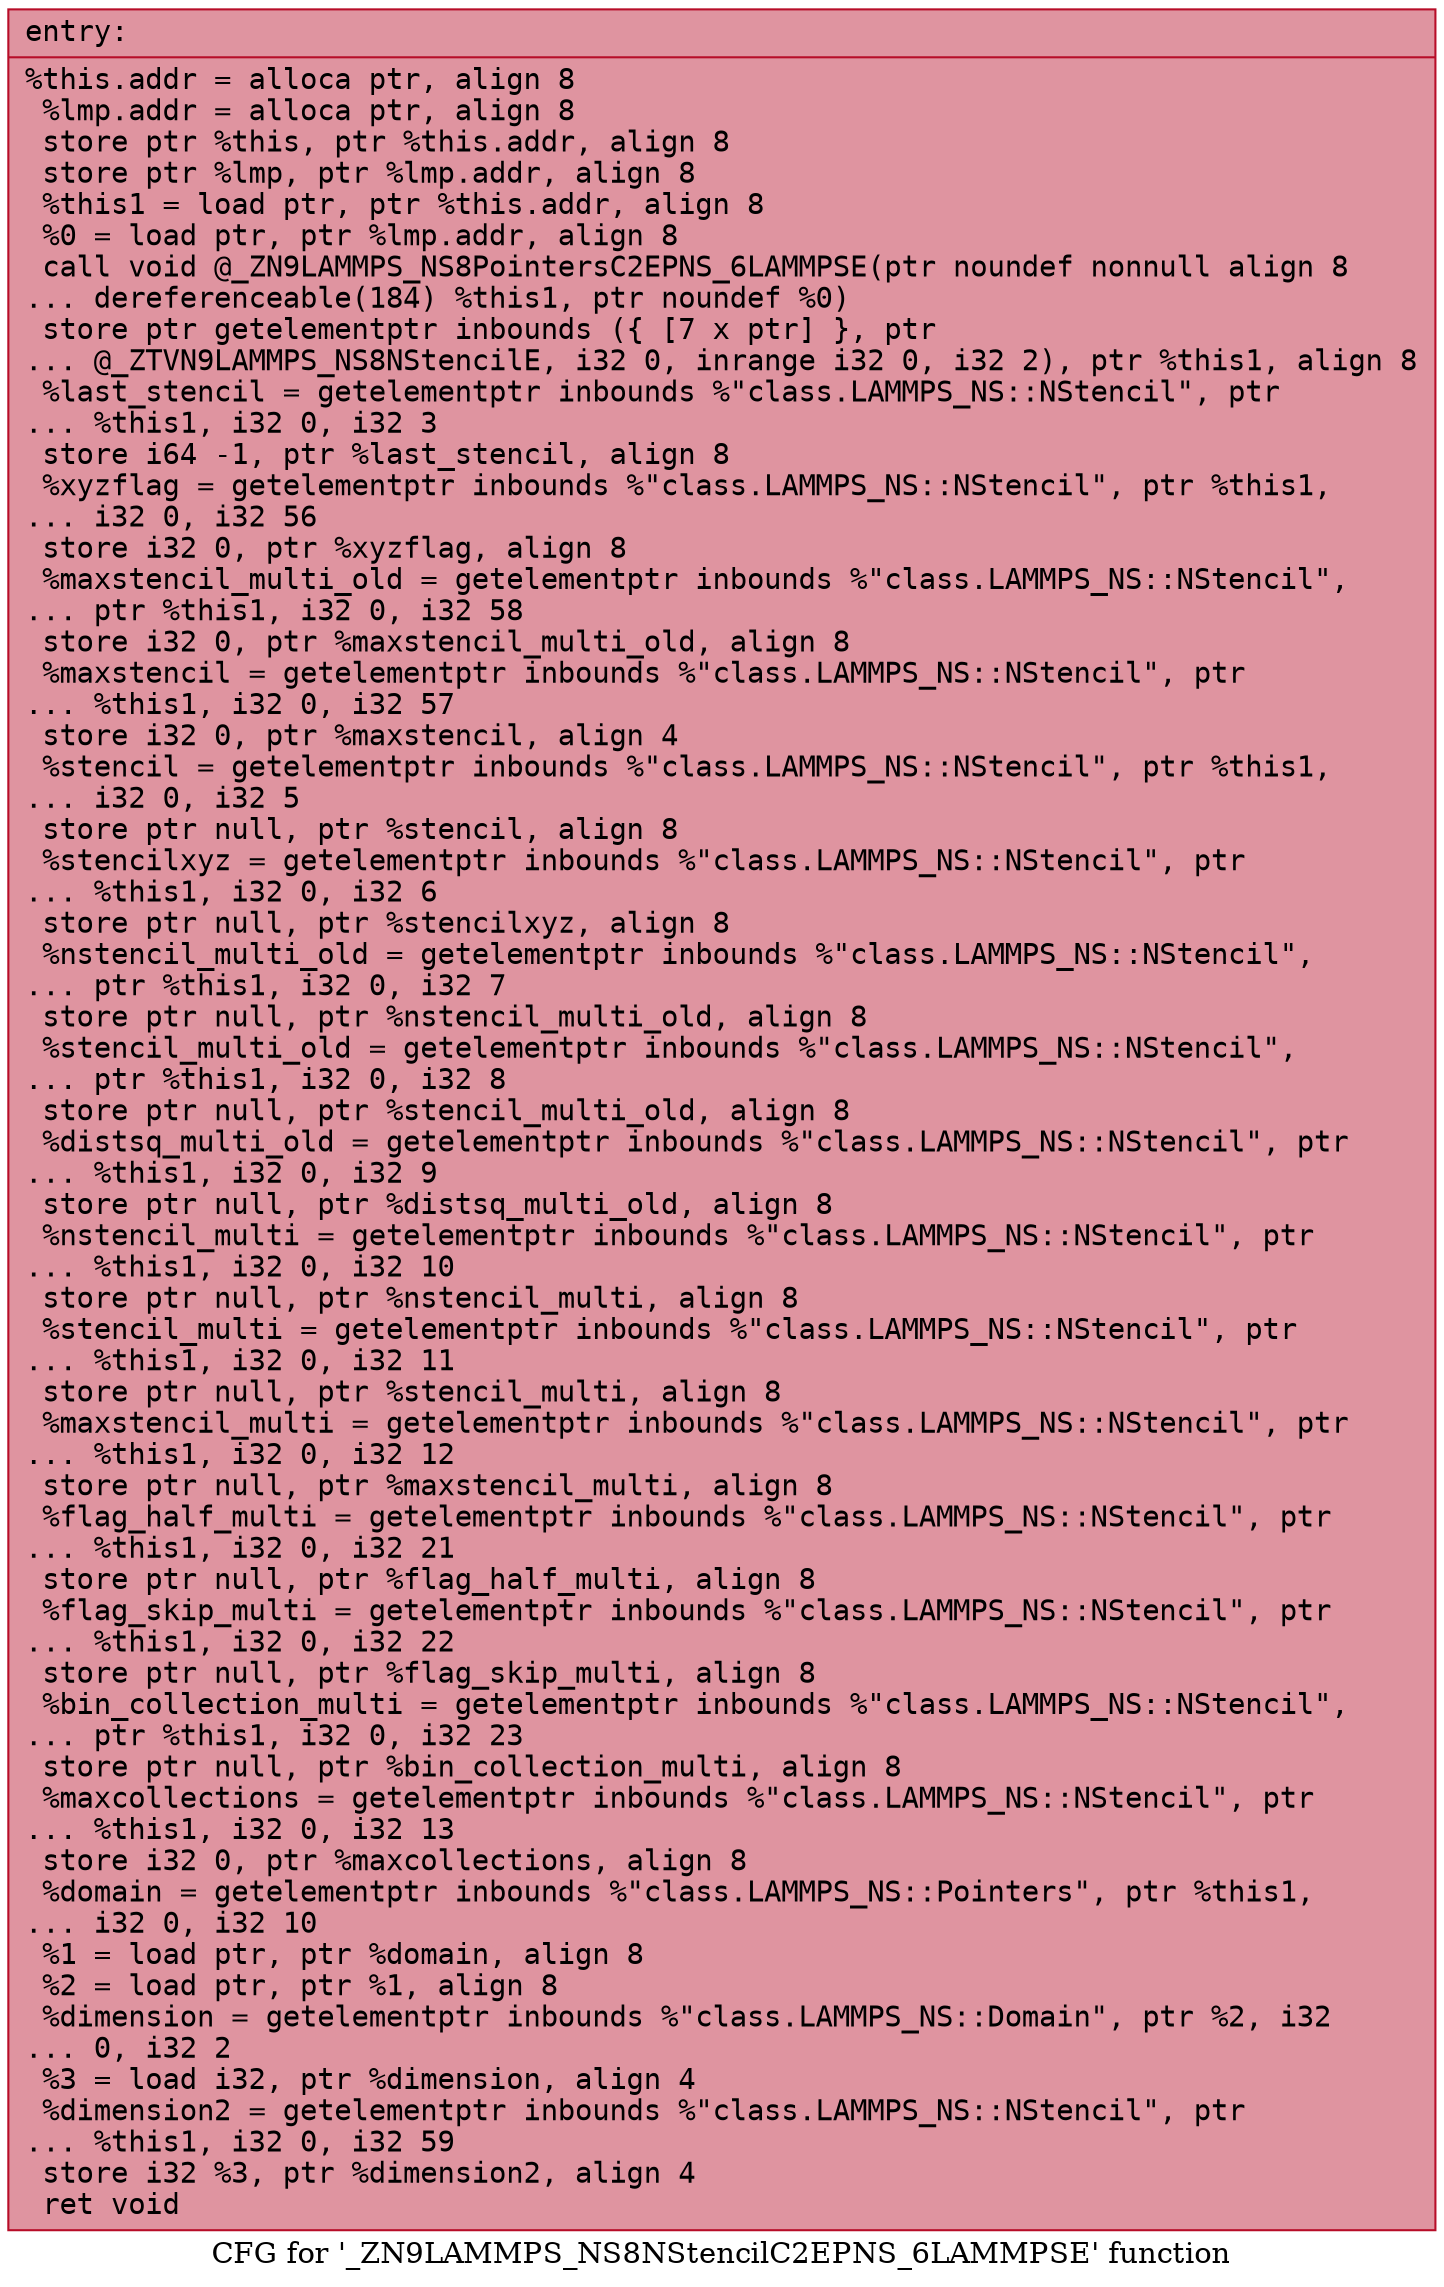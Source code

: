 digraph "CFG for '_ZN9LAMMPS_NS8NStencilC2EPNS_6LAMMPSE' function" {
	label="CFG for '_ZN9LAMMPS_NS8NStencilC2EPNS_6LAMMPSE' function";

	Node0x55b8be83a7f0 [shape=record,color="#b70d28ff", style=filled, fillcolor="#b70d2870" fontname="Courier",label="{entry:\l|  %this.addr = alloca ptr, align 8\l  %lmp.addr = alloca ptr, align 8\l  store ptr %this, ptr %this.addr, align 8\l  store ptr %lmp, ptr %lmp.addr, align 8\l  %this1 = load ptr, ptr %this.addr, align 8\l  %0 = load ptr, ptr %lmp.addr, align 8\l  call void @_ZN9LAMMPS_NS8PointersC2EPNS_6LAMMPSE(ptr noundef nonnull align 8\l... dereferenceable(184) %this1, ptr noundef %0)\l  store ptr getelementptr inbounds (\{ [7 x ptr] \}, ptr\l... @_ZTVN9LAMMPS_NS8NStencilE, i32 0, inrange i32 0, i32 2), ptr %this1, align 8\l  %last_stencil = getelementptr inbounds %\"class.LAMMPS_NS::NStencil\", ptr\l... %this1, i32 0, i32 3\l  store i64 -1, ptr %last_stencil, align 8\l  %xyzflag = getelementptr inbounds %\"class.LAMMPS_NS::NStencil\", ptr %this1,\l... i32 0, i32 56\l  store i32 0, ptr %xyzflag, align 8\l  %maxstencil_multi_old = getelementptr inbounds %\"class.LAMMPS_NS::NStencil\",\l... ptr %this1, i32 0, i32 58\l  store i32 0, ptr %maxstencil_multi_old, align 8\l  %maxstencil = getelementptr inbounds %\"class.LAMMPS_NS::NStencil\", ptr\l... %this1, i32 0, i32 57\l  store i32 0, ptr %maxstencil, align 4\l  %stencil = getelementptr inbounds %\"class.LAMMPS_NS::NStencil\", ptr %this1,\l... i32 0, i32 5\l  store ptr null, ptr %stencil, align 8\l  %stencilxyz = getelementptr inbounds %\"class.LAMMPS_NS::NStencil\", ptr\l... %this1, i32 0, i32 6\l  store ptr null, ptr %stencilxyz, align 8\l  %nstencil_multi_old = getelementptr inbounds %\"class.LAMMPS_NS::NStencil\",\l... ptr %this1, i32 0, i32 7\l  store ptr null, ptr %nstencil_multi_old, align 8\l  %stencil_multi_old = getelementptr inbounds %\"class.LAMMPS_NS::NStencil\",\l... ptr %this1, i32 0, i32 8\l  store ptr null, ptr %stencil_multi_old, align 8\l  %distsq_multi_old = getelementptr inbounds %\"class.LAMMPS_NS::NStencil\", ptr\l... %this1, i32 0, i32 9\l  store ptr null, ptr %distsq_multi_old, align 8\l  %nstencil_multi = getelementptr inbounds %\"class.LAMMPS_NS::NStencil\", ptr\l... %this1, i32 0, i32 10\l  store ptr null, ptr %nstencil_multi, align 8\l  %stencil_multi = getelementptr inbounds %\"class.LAMMPS_NS::NStencil\", ptr\l... %this1, i32 0, i32 11\l  store ptr null, ptr %stencil_multi, align 8\l  %maxstencil_multi = getelementptr inbounds %\"class.LAMMPS_NS::NStencil\", ptr\l... %this1, i32 0, i32 12\l  store ptr null, ptr %maxstencil_multi, align 8\l  %flag_half_multi = getelementptr inbounds %\"class.LAMMPS_NS::NStencil\", ptr\l... %this1, i32 0, i32 21\l  store ptr null, ptr %flag_half_multi, align 8\l  %flag_skip_multi = getelementptr inbounds %\"class.LAMMPS_NS::NStencil\", ptr\l... %this1, i32 0, i32 22\l  store ptr null, ptr %flag_skip_multi, align 8\l  %bin_collection_multi = getelementptr inbounds %\"class.LAMMPS_NS::NStencil\",\l... ptr %this1, i32 0, i32 23\l  store ptr null, ptr %bin_collection_multi, align 8\l  %maxcollections = getelementptr inbounds %\"class.LAMMPS_NS::NStencil\", ptr\l... %this1, i32 0, i32 13\l  store i32 0, ptr %maxcollections, align 8\l  %domain = getelementptr inbounds %\"class.LAMMPS_NS::Pointers\", ptr %this1,\l... i32 0, i32 10\l  %1 = load ptr, ptr %domain, align 8\l  %2 = load ptr, ptr %1, align 8\l  %dimension = getelementptr inbounds %\"class.LAMMPS_NS::Domain\", ptr %2, i32\l... 0, i32 2\l  %3 = load i32, ptr %dimension, align 4\l  %dimension2 = getelementptr inbounds %\"class.LAMMPS_NS::NStencil\", ptr\l... %this1, i32 0, i32 59\l  store i32 %3, ptr %dimension2, align 4\l  ret void\l}"];
}
